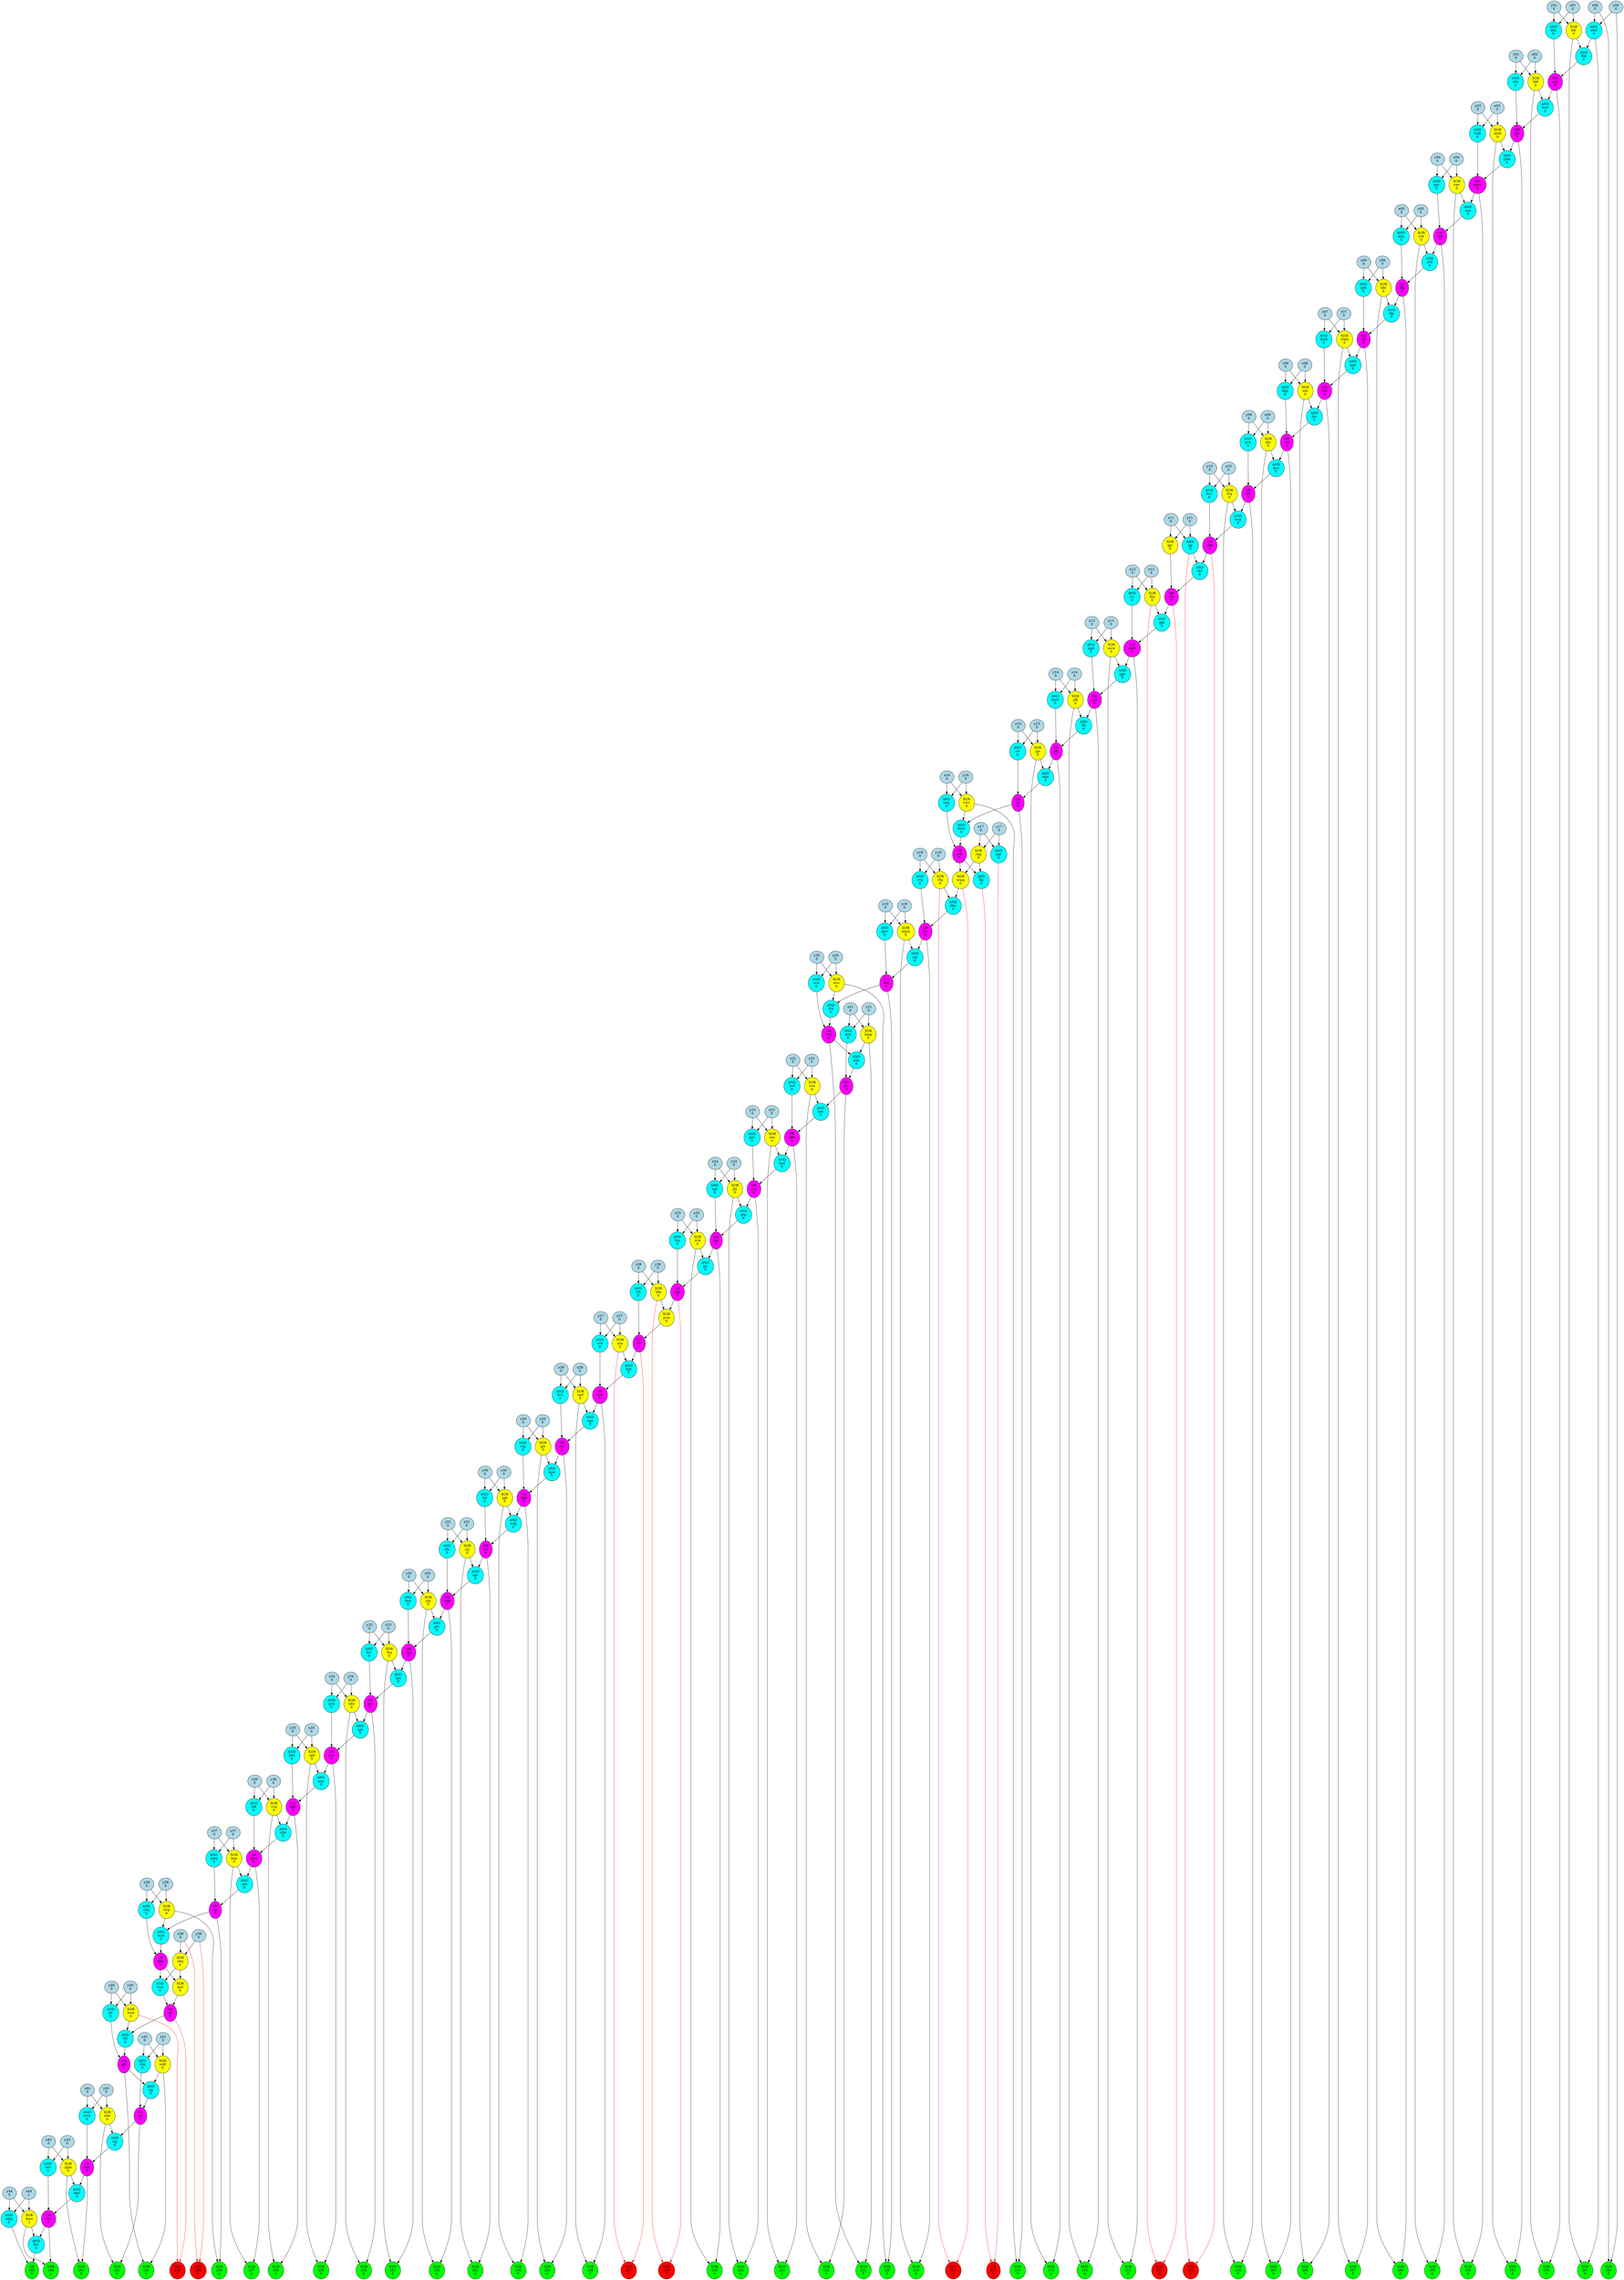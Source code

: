 digraph {
y12 [label = "y12\n0", style = "filled", fillcolor = "lightblue"];
x42 [label = "x42\n0", style = "filled", fillcolor = "lightblue"];
x43 [label = "x43\n0", style = "filled", fillcolor = "lightblue"];
y18 [label = "y18\n0", style = "filled", fillcolor = "lightblue"];
y38 [label = "y38\n0", style = "filled", fillcolor = "lightblue"];
x33 [label = "x33\n0", style = "filled", fillcolor = "lightblue"];
x44 [label = "x44\n1", style = "filled", fillcolor = "lightblue"];
y14 [label = "y14\n0", style = "filled", fillcolor = "lightblue"];
y40 [label = "y40\n0", style = "filled", fillcolor = "lightblue"];
x38 [label = "x38\n0", style = "filled", fillcolor = "lightblue"];
x05 [label = "x05\n0", style = "filled", fillcolor = "lightblue"];
x16 [label = "x16\n0", style = "filled", fillcolor = "lightblue"];
x12 [label = "x12\n0", style = "filled", fillcolor = "lightblue"];
x34 [label = "x34\n0", style = "filled", fillcolor = "lightblue"];
y43 [label = "y43\n0", style = "filled", fillcolor = "lightblue"];
x23 [label = "x23\n0", style = "filled", fillcolor = "lightblue"];
y09 [label = "y09\n0", style = "filled", fillcolor = "lightblue"];
x04 [label = "x04\n0", style = "filled", fillcolor = "lightblue"];
x26 [label = "x26\n0", style = "filled", fillcolor = "lightblue"];
x19 [label = "x19\n0", style = "filled", fillcolor = "lightblue"];
x29 [label = "x29\n0", style = "filled", fillcolor = "lightblue"];
x09 [label = "x09\n0", style = "filled", fillcolor = "lightblue"];
x31 [label = "x31\n0", style = "filled", fillcolor = "lightblue"];
x25 [label = "x25\n0", style = "filled", fillcolor = "lightblue"];
y17 [label = "y17\n0", style = "filled", fillcolor = "lightblue"];
y20 [label = "y20\n0", style = "filled", fillcolor = "lightblue"];
x20 [label = "x20\n0", style = "filled", fillcolor = "lightblue"];
y05 [label = "y05\n0", style = "filled", fillcolor = "lightblue"];
x22 [label = "x22\n0", style = "filled", fillcolor = "lightblue"];
y22 [label = "y22\n0", style = "filled", fillcolor = "lightblue"];
x02 [label = "x02\n0", style = "filled", fillcolor = "lightblue"];
x00 [label = "x00\n0", style = "filled", fillcolor = "lightblue"];
x11 [label = "x11\n0", style = "filled", fillcolor = "lightblue"];
x35 [label = "x35\n0", style = "filled", fillcolor = "lightblue"];
y08 [label = "y08\n0", style = "filled", fillcolor = "lightblue"];
y06 [label = "y06\n0", style = "filled", fillcolor = "lightblue"];
y13 [label = "y13\n0", style = "filled", fillcolor = "lightblue"];
y01 [label = "y01\n0", style = "filled", fillcolor = "lightblue"];
y15 [label = "y15\n0", style = "filled", fillcolor = "lightblue"];
y07 [label = "y07\n0", style = "filled", fillcolor = "lightblue"];
y19 [label = "y19\n0", style = "filled", fillcolor = "lightblue"];
y25 [label = "y25\n0", style = "filled", fillcolor = "lightblue"];
x27 [label = "x27\n0", style = "filled", fillcolor = "lightblue"];
y10 [label = "y10\n0", style = "filled", fillcolor = "lightblue"];
x21 [label = "x21\n0", style = "filled", fillcolor = "lightblue"];
x17 [label = "x17\n0", style = "filled", fillcolor = "lightblue"];
x14 [label = "x14\n0", style = "filled", fillcolor = "lightblue"];
x08 [label = "x08\n0", style = "filled", fillcolor = "lightblue"];
x37 [label = "x37\n0", style = "filled", fillcolor = "lightblue"];
y42 [label = "y42\n0", style = "filled", fillcolor = "lightblue"];
y35 [label = "y35\n0", style = "filled", fillcolor = "lightblue"];
x15 [label = "x15\n0", style = "filled", fillcolor = "lightblue"];
x30 [label = "x30\n0", style = "filled", fillcolor = "lightblue"];
y00 [label = "y00\n0", style = "filled", fillcolor = "lightblue"];
y23 [label = "y23\n0", style = "filled", fillcolor = "lightblue"];
x07 [label = "x07\n0", style = "filled", fillcolor = "lightblue"];
x28 [label = "x28\n0", style = "filled", fillcolor = "lightblue"];
y21 [label = "y21\n0", style = "filled", fillcolor = "lightblue"];
y24 [label = "y24\n0", style = "filled", fillcolor = "lightblue"];
x01 [label = "x01\n0", style = "filled", fillcolor = "lightblue"];
y04 [label = "y04\n0", style = "filled", fillcolor = "lightblue"];
y33 [label = "y33\n0", style = "filled", fillcolor = "lightblue"];
x10 [label = "x10\n0", style = "filled", fillcolor = "lightblue"];
y16 [label = "y16\n0", style = "filled", fillcolor = "lightblue"];
y30 [label = "y30\n0", style = "filled", fillcolor = "lightblue"];
x39 [label = "x39\n0", style = "filled", fillcolor = "lightblue"];
y36 [label = "y36\n0", style = "filled", fillcolor = "lightblue"];
y31 [label = "y31\n0", style = "filled", fillcolor = "lightblue"];
x24 [label = "x24\n0", style = "filled", fillcolor = "lightblue"];
y41 [label = "y41\n0", style = "filled", fillcolor = "lightblue"];
x40 [label = "x40\n0", style = "filled", fillcolor = "lightblue"];
y44 [label = "y44\n0", style = "filled", fillcolor = "lightblue"];
y26 [label = "y26\n0", style = "filled", fillcolor = "lightblue"];
x32 [label = "x32\n0", style = "filled", fillcolor = "lightblue"];
y32 [label = "y32\n0", style = "filled", fillcolor = "lightblue"];
y02 [label = "y02\n0", style = "filled", fillcolor = "lightblue"];
y29 [label = "y29\n0", style = "filled", fillcolor = "lightblue"];
x36 [label = "x36\n0", style = "filled", fillcolor = "lightblue"];
x06 [label = "x06\n0", style = "filled", fillcolor = "lightblue"];
y03 [label = "y03\n0", style = "filled", fillcolor = "lightblue"];
y34 [label = "y34\n0", style = "filled", fillcolor = "lightblue"];
x18 [label = "x18\n0", style = "filled", fillcolor = "lightblue"];
y27 [label = "y27\n0", style = "filled", fillcolor = "lightblue"];
x03 [label = "x03\n0", style = "filled", fillcolor = "lightblue"];
x41 [label = "x41\n0", style = "filled", fillcolor = "lightblue"];
y11 [label = "y11\n0", style = "filled", fillcolor = "lightblue"];
y28 [label = "y28\n0", style = "filled", fillcolor = "lightblue"];
x13 [label = "x13\n0", style = "filled", fillcolor = "lightblue"];
y37 [label = "y37\n0", style = "filled", fillcolor = "lightblue"];
y39 [label = "y39\n0", style = "filled", fillcolor = "lightblue"];
z09 [label = "XOR\nz09\n0", style = "filled", fillcolor = "green"];
{rhc, qhr} -> z09 [color="black"];
cwr [label = "XOR\ncwr\n0", style = "filled", fillcolor = "yellow"];
{y04, x04} -> cwr [color="black"];
mrw [label = "XOR\nmrw\n0", style = "filled", fillcolor = "yellow"];
{y13, x13} -> mrw [color="black"];
gnv [label = "AND\ngnv\n0", style = "filled", fillcolor = "cyan"];
{x23, y23} -> gnv [color="black"];
khp [label = "AND\nkhp\n0", style = "filled", fillcolor = "cyan"];
{y08, x08} -> khp [color="black"];
nmb [label = "XOR\nnmb\n0", style = "filled", fillcolor = "yellow"];
{y03, x03} -> nmb [color="black"];
qsb [label = "XOR\nqsb\n0", style = "filled", fillcolor = "yellow"];
{sbq, hkg} -> qsb [color="black"];
dnj [label = "XOR\ndnj\n0", style = "filled", fillcolor = "yellow"];
{y12, x12} -> dnj [color="black"];
pgd [label = "AND\npgd\n0", style = "filled", fillcolor = "cyan"];
{y13, x13} -> pgd [color="black"];
z38 [label = "XOR\nz38\n0", style = "filled", fillcolor = "green"];
{cwp, rjs} -> z38 [color="black"];
jhv [label = "AND\njhv\n0", style = "filled", fillcolor = "cyan"];
{fmv, sdc} -> jhv [color="black"];
gfc [label = "OR\ngfc\n0", style = "filled", fillcolor = "magenta"];
{jfc, fct} -> gfc [color="black"];
nsf [label = "OR\nnsf\n0", style = "filled", fillcolor = "magenta"];
{rcr, wkv} -> nsf [color="black"];
mmk [label = "OR\nmmk\n0", style = "filled", fillcolor = "magenta"];
{rvj, pjk} -> mmk [color="black"];
rjs [label = "OR\nrjs\n0", style = "filled", fillcolor = "magenta"];
{spn, mbq} -> rjs [color="black"];
z29 [label = "XOR\nz29\n0", style = "filled", fillcolor = "green"];
{swr, pjv} -> z29 [color="black"];
pvh [label = "OR\npvh\n0", style = "filled", fillcolor = "magenta"];
{dmw, twg} -> pvh [color="black"];
qnk [label = "AND\nqnk\n0", style = "filled", fillcolor = "cyan"];
{scb, wkm} -> qnk [color="black"];
jgs [label = "XOR\njgs\n0", style = "filled", fillcolor = "yellow"];
{y15, x15} -> jgs [color="black"];
cdq [label = "AND\ncdq\n0", style = "filled", fillcolor = "cyan"];
{x38, y38} -> cdq [color="black"];
bgv [label = "OR\nbgv\n0", style = "filled", fillcolor = "magenta"];
{bkk, gnp} -> bgv [color="black"];
fmk [label = "AND\nfmk\n0", style = "filled", fillcolor = "cyan"];
{x32, y32} -> fmk [color="black"];
sbq [label = "XOR\nsbq\n0", style = "filled", fillcolor = "yellow"];
{y39, x39} -> sbq [color="black"];
qgn [label = "AND\nqgn\n0", style = "filled", fillcolor = "cyan"];
{mmk, mrw} -> qgn [color="black"];
fsw [label = "AND\nfsw\n0", style = "filled", fillcolor = "cyan"];
{y10, x10} -> fsw [color="black"];
qhw [label = "AND\nqhw\n0", style = "filled", fillcolor = "cyan"];
{y19, x19} -> qhw [color="black"];
vcw [label = "AND\nvcw\n0", style = "filled", fillcolor = "cyan"];
{x27, y27} -> vcw [color="black"];
pjr [label = "AND\npjr\n0", style = "filled", fillcolor = "cyan"];
{knj, nvk} -> pjr [color="black"];
ckj [label = "AND\nckj\n0", style = "filled", fillcolor = "cyan"];
{gfc, wdd} -> ckj [color="black"];
mpm [label = "XOR\nmpm\n0", style = "filled", fillcolor = "yellow"];
{x19, y19} -> mpm [color="black"];
hht [label = "XOR\nhht\n0", style = "filled", fillcolor = "yellow"];
{x06, y06} -> hht [color="black"];
wkt [label = "XOR\nwkt\n0", style = "filled", fillcolor = "yellow"];
{y42, x42} -> wkt [color="black"];
pjk [label = "AND\npjk\n0", style = "filled", fillcolor = "cyan"];
{sfm, dnj} -> pjk [color="black"];
vrw [label = "XOR\nvrw\n0", style = "filled", fillcolor = "yellow"];
{x22, y22} -> vrw [color="black"];
vfq [label = "XOR\nvfq\n0", style = "filled", fillcolor = "yellow"];
{x18, y18} -> vfq [color="black"];
cqc [label = "AND\ncqc\n0", style = "filled", fillcolor = "cyan"];
{vcv, mpm} -> cqc [color="black"];
fvh [label = "AND\nfvh\n0", style = "filled", fillcolor = "cyan"];
{drq, wrs} -> fvh [color="black"];
rbk [label = "AND\nrbk\n0", style = "filled", fillcolor = "cyan"];
{y41, x41} -> rbk [color="black"];
pbm [label = "OR\npbm\n0", style = "filled", fillcolor = "magenta"];
{nfm, rbf} -> pbm [color="black"];
z06 [label = "XOR\nz06\n0", style = "filled", fillcolor = "green"];
{hht, bfg} -> z06 [color="black"];
ptj [label = "OR\nptj\n0", style = "filled", fillcolor = "magenta"];
{kmw, ffb} -> ptj [color="black"];
qvr [label = "AND\nqvr\n0", style = "filled", fillcolor = "cyan"];
{x04, y04} -> qvr [color="black"];
wvw [label = "AND\nwvw\n0", style = "filled", fillcolor = "cyan"];
{y42, x42} -> wvw [color="black"];
dqg [label = "OR\ndqg\n0", style = "filled", fillcolor = "magenta"];
{fmk, grc} -> dqg [color="black"];
grc [label = "AND\ngrc\n0", style = "filled", fillcolor = "cyan"];
{ncd, jrp} -> grc [color="black"];
sqj [label = "AND\nsqj\n0", style = "filled", fillcolor = "cyan"];
{wkt, ntc} -> sqj [color="black"];
wmp [label = "XOR\nwmp\n0", style = "filled", fillcolor = "yellow"];
{rqq, pvh} -> wmp [color="black"];
gdw [label = "OR\ngdw\n0", style = "filled", fillcolor = "magenta"];
{hsd, bdv} -> gdw [color="black"];
ntc [label = "OR\nntc\n0", style = "filled", fillcolor = "magenta"];
{ckj, rbk} -> ntc [color="black"];
bdv [label = "AND\nbdv\n0", style = "filled", fillcolor = "cyan"];
{gss, vrw} -> bdv [color="black"];
bnt [label = "AND\nbnt\n0", style = "filled", fillcolor = "cyan"];
{ctm, dmn} -> bnt [color="black"];
sfw [label = "AND\nsfw\n0", style = "filled", fillcolor = "cyan"];
{y02, x02} -> sfw [color="black"];
ncd [label = "OR\nncd\n0", style = "filled", fillcolor = "magenta"];
{rfn, sgs} -> ncd [color="black"];
spr [label = "AND\nspr\n0", style = "filled", fillcolor = "cyan"];
{ptb, nhv} -> spr [color="black"];
z28 [label = "XOR\nz28\n0", style = "filled", fillcolor = "green"];
{cpd, hvw} -> z28 [color="black"];
z12 [label = "XOR\nz12\n0", style = "filled", fillcolor = "red"];
{dnj, sfm} -> z12 [color="red"];
knj [label = "OR\nknj\n0", style = "filled", fillcolor = "magenta"];
{ngs, ptp} -> knj [color="black"];
tnh [label = "OR\ntnh\n0", style = "filled", fillcolor = "magenta"];
{sqj, wvw} -> tnh [color="black"];
kvv [label = "AND\nkvv\n0", style = "filled", fillcolor = "cyan"];
{y28, x28} -> kvv [color="black"];
fvg [label = "XOR\nfvg\n0", style = "filled", fillcolor = "yellow"];
{x10, y10} -> fvg [color="black"];
wsw [label = "XOR\nwsw\n0", style = "filled", fillcolor = "yellow"];
{y40, x40} -> wsw [color="black"];
z26 [label = "AND\nz26\n0", style = "filled", fillcolor = "red"];
{kfq, qgs} -> z26 [color="red"];
dmn [label = "XOR\ndmn\n1", style = "filled", fillcolor = "yellow"];
{y44, x44} -> dmn [color="black"];
wqk [label = "AND\nwqk\n0", style = "filled", fillcolor = "cyan"];
{x03, y03} -> wqk [color="black"];
knp [label = "XOR\nknp\n0", style = "filled", fillcolor = "yellow"];
{x37, y37} -> knp [color="black"];
fvp [label = "AND\nfvp\n0", style = "filled", fillcolor = "cyan"];
{y25, x25} -> fvp [color="black"];
chr [label = "OR\nchr\n0", style = "filled", fillcolor = "magenta"];
{qsb, vsm} -> chr [color="black"];
nfm [label = "AND\nnfm\n0", style = "filled", fillcolor = "cyan"];
{vcq, bgv} -> nfm [color="black"];
bjd [label = "AND\nbjd\n0", style = "filled", fillcolor = "cyan"];
{vfs, nrn} -> bjd [color="black"];
hwt [label = "AND\nhwt\n0", style = "filled", fillcolor = "cyan"];
{bfd, mrk} -> hwt [color="black"];
gnp [label = "AND\ngnp\n0", style = "filled", fillcolor = "cyan"];
{cpb, wnv} -> gnp [color="black"];
jdm [label = "OR\njdm\n0", style = "filled", fillcolor = "magenta"];
{bng, fsw} -> jdm [color="black"];
cqn [label = "AND\ncqn\n0", style = "filled", fillcolor = "cyan"];
{cwr, www} -> cqn [color="black"];
svn [label = "AND\nsvn\n0", style = "filled", fillcolor = "cyan"];
{y20, x20} -> svn [color="black"];
dgk [label = "OR\ndgk\n0", style = "filled", fillcolor = "magenta"];
{crg, kpw} -> dgk [color="black"];
jgk [label = "XOR\njgk\n0", style = "filled", fillcolor = "yellow"];
{y30, x30} -> jgk [color="black"];
z34 [label = "XOR\nz34\n0", style = "filled", fillcolor = "green"];
{nhv, ptb} -> z34 [color="black"];
z33 [label = "XOR\nz33\n0", style = "filled", fillcolor = "green"];
{dqg, fsq} -> z33 [color="black"];
hsd [label = "AND\nhsd\n0", style = "filled", fillcolor = "cyan"];
{x22, y22} -> hsd [color="black"];
htv [label = "OR\nhtv\n0", style = "filled", fillcolor = "magenta"];
{fnf, mfg} -> htv [color="black"];
z10 [label = "XOR\nz10\n0", style = "filled", fillcolor = "green"];
{fvg, trw} -> z10 [color="black"];
kpw [label = "AND\nkpw\n0", style = "filled", fillcolor = "cyan"];
{swr, pjv} -> kpw [color="black"];
ngs [label = "AND\nngs\n0", style = "filled", fillcolor = "cyan"];
{x24, y24} -> ngs [color="black"];
pqv [label = "AND\npqv\n0", style = "filled", fillcolor = "cyan"];
{y17, x17} -> pqv [color="black"];
ptb [label = "OR\nptb\n0", style = "filled", fillcolor = "magenta"];
{hrv, cps} -> ptb [color="black"];
mrk [label = "OR\nmrk\n0", style = "filled", fillcolor = "magenta"];
{ktq, fhk} -> mrk [color="black"];
hkg [label = "OR\nhkg\n0", style = "filled", fillcolor = "magenta"];
{mcb, cdq} -> hkg [color="black"];
rcr [label = "AND\nrcr\n0", style = "filled", fillcolor = "cyan"];
{x15, y15} -> rcr [color="black"];
z14 [label = "XOR\nz14\n0", style = "filled", fillcolor = "green"];
{gvp, jdk} -> z14 [color="black"];
z18 [label = "XOR\nz18\n0", style = "filled", fillcolor = "red"];
{vfq, wmp} -> z18 [color="red"];
hmg [label = "XOR\nhmg\n0", style = "filled", fillcolor = "yellow"];
{y21, x21} -> hmg [color="black"];
fmv [label = "OR\nfmv\n0", style = "filled", fillcolor = "magenta"];
{qnk, mbb} -> fmv [color="black"];
vcv [label = "OR\nvcv\n0", style = "filled", fillcolor = "magenta"];
{dbn, vvq} -> vcv [color="black"];
gdm [label = "AND\ngdm\n0", style = "filled", fillcolor = "cyan"];
{nmb, qkc} -> gdm [color="black"];
dmw [label = "AND\ndmw\n0", style = "filled", fillcolor = "cyan"];
{nsf, vwv} -> dmw [color="black"];
hrv [label = "AND\nhrv\n0", style = "filled", fillcolor = "cyan"];
{y33, x33} -> hrv [color="black"];
rqq [label = "XOR\nrqq\n0", style = "filled", fillcolor = "yellow"];
{y17, x17} -> rqq [color="black"];
z32 [label = "XOR\nz32\n0", style = "filled", fillcolor = "green"];
{ncd, jrp} -> z32 [color="black"];
hvw [label = "OR\nhvw\n0", style = "filled", fillcolor = "magenta"];
{bjd, vcw} -> hvw [color="black"];
vwv [label = "XOR\nvwv\n0", style = "filled", fillcolor = "yellow"];
{x16, y16} -> vwv [color="black"];
qkc [label = "OR\nqkc\n0", style = "filled", fillcolor = "magenta"];
{sfw, hwt} -> qkc [color="black"];
wdd [label = "XOR\nwdd\n0", style = "filled", fillcolor = "yellow"];
{y41, x41} -> wdd [color="black"];
z41 [label = "XOR\nz41\n0", style = "filled", fillcolor = "green"];
{gfc, wdd} -> z41 [color="black"];
z42 [label = "XOR\nz42\n0", style = "filled", fillcolor = "green"];
{wkt, ntc} -> z42 [color="black"];
z07 [label = "XOR\nz07\n0", style = "filled", fillcolor = "green"];
{scb, wkm} -> z07 [color="black"];
z30 [label = "XOR\nz30\n0", style = "filled", fillcolor = "green"];
{dgk, jgk} -> z30 [color="black"];
sck [label = "XOR\nsck\n0", style = "filled", fillcolor = "yellow"];
{x05, y05} -> sck [color="black"];
dmf [label = "AND\ndmf\n0", style = "filled", fillcolor = "cyan"];
{ggm, tnh} -> dmf [color="black"];
nrj [label = "XOR\nnrj\n0", style = "filled", fillcolor = "yellow"];
{x31, y31} -> nrj [color="black"];
vvq [label = "AND\nvvq\n0", style = "filled", fillcolor = "cyan"];
{x18, y18} -> vvq [color="black"];
scb [label = "OR\nscb\n0", style = "filled", fillcolor = "magenta"];
{tfp, qdd} -> scb [color="black"];
mbq [label = "AND\nmbq\n0", style = "filled", fillcolor = "cyan"];
{x37, y37} -> mbq [color="black"];
mcb [label = "AND\nmcb\n0", style = "filled", fillcolor = "cyan"];
{rjs, cwp} -> mcb [color="black"];
wkv [label = "AND\nwkv\n0", style = "filled", fillcolor = "cyan"];
{ptj, jgs} -> wkv [color="black"];
mhg [label = "AND\nmhg\n0", style = "filled", fillcolor = "cyan"];
{y44, x44} -> mhg [color="black"];
sdc [label = "XOR\nsdc\n0", style = "filled", fillcolor = "yellow"];
{y08, x08} -> sdc [color="black"];
ffg [label = "AND\nffg\n0", style = "filled", fillcolor = "cyan"];
{pvh, rqq} -> ffg [color="black"];
wtc [label = "XOR\nwtc\n0", style = "filled", fillcolor = "yellow"];
{y23, x23} -> wtc [color="black"];
gss [label = "OR\ngss\n0", style = "filled", fillcolor = "magenta"];
{pmj, mnt} -> gss [color="black"];
z45 [label = "OR\nz45\n0", style = "filled", fillcolor = "green"];
{bnt, mhg} -> z45 [color="black"];
z40 [label = "XOR\nz40\n0", style = "filled", fillcolor = "red"];
{chr, wsw} -> z40 [color="red"];
mjd [label = "AND\nmjd\n0", style = "filled", fillcolor = "cyan"];
{wtc, gdw} -> mjd [color="black"];
gvp [label = "OR\ngvp\n0", style = "filled", fillcolor = "magenta"];
{pgd, qgn} -> gvp [color="black"];
z11 [label = "XOR\nz11\n0", style = "filled", fillcolor = "red"];
{qjj, jdm} -> z11 [color="red"];
z16 [label = "XOR\nz16\n0", style = "filled", fillcolor = "green"];
{nsf, vwv} -> z16 [color="black"];
jhj [label = "XOR\njhj\n0", style = "filled", fillcolor = "yellow"];
{y24, x24} -> jhj [color="black"];
vcq [label = "XOR\nvcq\n0", style = "filled", fillcolor = "yellow"];
{x36, y36} -> vcq [color="black"];
bfg [label = "OR\nbfg\n0", style = "filled", fillcolor = "magenta"];
{mbj, jwf} -> bfg [color="black"];
drq [label = "OR\ndrq\n0", style = "filled", fillcolor = "magenta"];
{cqc, qhw} -> drq [color="black"];
z20 [label = "XOR\nz20\n0", style = "filled", fillcolor = "green"];
{wrs, drq} -> z20 [color="black"];
vws [label = "OR\nvws\n0", style = "filled", fillcolor = "magenta"];
{fvh, svn} -> vws [color="black"];
z08 [label = "XOR\nz08\n0", style = "filled", fillcolor = "green"];
{sdc, fmv} -> z08 [color="black"];
qwj [label = "AND\nqwj\n0", style = "filled", fillcolor = "cyan"];
{rhc, qhr} -> qwj [color="black"];
mbb [label = "AND\nmbb\n0", style = "filled", fillcolor = "cyan"];
{x07, y07} -> mbb [color="black"];
rhc [label = "OR\nrhc\n0", style = "filled", fillcolor = "magenta"];
{khp, jhv} -> rhc [color="black"];
ktq [label = "AND\nktq\n0", style = "filled", fillcolor = "cyan"];
{x01, y01} -> ktq [color="black"];
z00 [label = "XOR\nz00\n0", style = "filled", fillcolor = "green"];
{y00, x00} -> z00 [color="black"];
ckv [label = "AND\nckv\n0", style = "filled", fillcolor = "cyan"];
{qjj, jdm} -> ckv [color="black"];
z22 [label = "XOR\nz22\n0", style = "filled", fillcolor = "green"];
{gss, vrw} -> z22 [color="black"];
pmj [label = "AND\npmj\n0", style = "filled", fillcolor = "cyan"];
{vws, hmg} -> pmj [color="black"];
mbj [label = "AND\nmbj\n0", style = "filled", fillcolor = "cyan"];
{x05, y05} -> mbj [color="black"];
z01 [label = "XOR\nz01\n0", style = "filled", fillcolor = "green"];
{hfr, wbd} -> z01 [color="black"];
nvk [label = "XOR\nnvk\n0", style = "filled", fillcolor = "yellow"];
{x25, y25} -> nvk [color="black"];
z02 [label = "XOR\nz02\n0", style = "filled", fillcolor = "green"];
{bfd, mrk} -> z02 [color="black"];
jwf [label = "AND\njwf\n0", style = "filled", fillcolor = "cyan"];
{sck, hrk} -> jwf [color="black"];
crg [label = "AND\ncrg\n0", style = "filled", fillcolor = "cyan"];
{x29, y29} -> crg [color="black"];
z03 [label = "XOR\nz03\n0", style = "filled", fillcolor = "green"];
{qkc, nmb} -> z03 [color="black"];
trw [label = "OR\ntrw\n0", style = "filled", fillcolor = "magenta"];
{qwj, csw} -> trw [color="black"];
z23 [label = "XOR\nz23\n0", style = "filled", fillcolor = "green"];
{gdw, wtc} -> z23 [color="black"];
fnf [label = "AND\nfnf\n0", style = "filled", fillcolor = "cyan"];
{x30, y30} -> fnf [color="black"];
nrn [label = "XOR\nnrn\n0", style = "filled", fillcolor = "yellow"];
{y27, x27} -> nrn [color="black"];
dbn [label = "AND\ndbn\n0", style = "filled", fillcolor = "cyan"];
{vfq, wmp} -> dbn [color="black"];
z15 [label = "XOR\nz15\n0", style = "filled", fillcolor = "green"];
{jgs, ptj} -> z15 [color="black"];
cwp [label = "XOR\ncwp\n0", style = "filled", fillcolor = "yellow"];
{y38, x38} -> cwp [color="black"];
bfd [label = "XOR\nbfd\n0", style = "filled", fillcolor = "yellow"];
{x02, y02} -> bfd [color="black"];
z24 [label = "XOR\nz24\n0", style = "filled", fillcolor = "green"];
{jhj, psq} -> z24 [color="black"];
qjj [label = "AND\nqjj\n0", style = "filled", fillcolor = "cyan"];
{y11, x11} -> qjj [color="black"];
pjv [label = "XOR\npjv\n0", style = "filled", fillcolor = "yellow"];
{x29, y29} -> pjv [color="black"];
twg [label = "AND\ntwg\n0", style = "filled", fillcolor = "cyan"];
{y16, x16} -> twg [color="black"];
ptp [label = "AND\nptp\n0", style = "filled", fillcolor = "cyan"];
{jhj, psq} -> ptp [color="black"];
kmw [label = "AND\nkmw\n0", style = "filled", fillcolor = "cyan"];
{y14, x14} -> kmw [color="black"];
jrp [label = "XOR\njrp\n0", style = "filled", fillcolor = "yellow"];
{x32, y32} -> jrp [color="black"];
hrk [label = "OR\nhrk\n0", style = "filled", fillcolor = "magenta"];
{cqn, qvr} -> hrk [color="black"];
z36 [label = "XOR\nz36\n0", style = "filled", fillcolor = "green"];
{bgv, vcq} -> z36 [color="black"];
z27 [label = "XOR\nz27\n0", style = "filled", fillcolor = "red"];
{nrn, vfs} -> z27 [color="red"];
vsm [label = "AND\nvsm\n0", style = "filled", fillcolor = "cyan"];
{sbq, hkg} -> vsm [color="black"];
qgs [label = "OR\nqgs\n0", style = "filled", fillcolor = "magenta"];
{fvp, pjr} -> qgs [color="black"];
vfs [label = "OR\nvfs\n0", style = "filled", fillcolor = "magenta"];
{vfk, gvm} -> vfs [color="black"];
ggm [label = "XOR\nggm\n0", style = "filled", fillcolor = "yellow"];
{y43, x43} -> ggm [color="black"];
rfn [label = "AND\nrfn\n0", style = "filled", fillcolor = "cyan"];
{y31, x31} -> rfn [color="black"];
z37 [label = "XOR\nz37\n0", style = "filled", fillcolor = "green"];
{knp, pbm} -> z37 [color="black"];
rvj [label = "AND\nrvj\n0", style = "filled", fillcolor = "cyan"];
{y12, x12} -> rvj [color="black"];
mfg [label = "AND\nmfg\n0", style = "filled", fillcolor = "cyan"];
{dgk, jgk} -> mfg [color="black"];
hfr [label = "XOR\nhfr\n0", style = "filled", fillcolor = "yellow"];
{y01, x01} -> hfr [color="black"];
z43 [label = "XOR\nz43\n0", style = "filled", fillcolor = "green"];
{tnh, ggm} -> z43 [color="black"];
fsq [label = "XOR\nfsq\n0", style = "filled", fillcolor = "yellow"];
{x33, y33} -> fsq [color="black"];
mnt [label = "AND\nmnt\n0", style = "filled", fillcolor = "cyan"];
{x21, y21} -> mnt [color="black"];
gvm [label = "XOR\ngvm\n0", style = "filled", fillcolor = "yellow"];
{kfq, qgs} -> gvm [color="black"];
sgs [label = "AND\nsgs\n0", style = "filled", fillcolor = "cyan"];
{htv, nrj} -> sgs [color="black"];
z25 [label = "XOR\nz25\n0", style = "filled", fillcolor = "green"];
{knj, nvk} -> z25 [color="black"];
sfm [label = "OR\nsfm\n0", style = "filled", fillcolor = "magenta"];
{ckv, gjc} -> sfm [color="black"];
wbd [label = "AND\nwbd\n0", style = "filled", fillcolor = "cyan"];
{y00, x00} -> wbd [color="black"];
csw [label = "AND\ncsw\n0", style = "filled", fillcolor = "cyan"];
{x09, y09} -> csw [color="black"];
ngp [label = "AND\nngp\n0", style = "filled", fillcolor = "cyan"];
{hvw, cpd} -> ngp [color="black"];
jdk [label = "XOR\njdk\n0", style = "filled", fillcolor = "yellow"];
{x14, y14} -> jdk [color="black"];
z19 [label = "XOR\nz19\n0", style = "filled", fillcolor = "green"];
{mpm, vcv} -> z19 [color="black"];
cps [label = "AND\ncps\n0", style = "filled", fillcolor = "cyan"];
{fsq, dqg} -> cps [color="black"];
z39 [label = "AND\nz39\n0", style = "filled", fillcolor = "red"];
{x39, y39} -> z39 [color="red"];
cpb [label = "XOR\ncpb\n0", style = "filled", fillcolor = "yellow"];
{y35, x35} -> cpb [color="black"];
spn [label = "AND\nspn\n0", style = "filled", fillcolor = "cyan"];
{knp, pbm} -> spn [color="black"];
bng [label = "AND\nbng\n0", style = "filled", fillcolor = "cyan"];
{trw, fvg} -> bng [color="black"];
fhk [label = "AND\nfhk\n0", style = "filled", fillcolor = "cyan"];
{wbd, hfr} -> fhk [color="black"];
nhv [label = "XOR\nnhv\n0", style = "filled", fillcolor = "yellow"];
{y34, x34} -> nhv [color="black"];
z13 [label = "XOR\nz13\n0", style = "filled", fillcolor = "green"];
{mrw, mmk} -> z13 [color="black"];
z21 [label = "XOR\nz21\n0", style = "filled", fillcolor = "green"];
{hmg, vws} -> z21 [color="black"];
cpd [label = "XOR\ncpd\n0", style = "filled", fillcolor = "yellow"];
{y28, x28} -> cpd [color="black"];
gjc [label = "XOR\ngjc\n0", style = "filled", fillcolor = "yellow"];
{x11, y11} -> gjc [color="black"];
ctm [label = "OR\nctm\n0", style = "filled", fillcolor = "magenta"];
{rwv, dmf} -> ctm [color="black"];
z17 [label = "OR\nz17\n0", style = "filled", fillcolor = "red"];
{pqv, ffg} -> z17 [color="red"];
z31 [label = "XOR\nz31\n0", style = "filled", fillcolor = "green"];
{nrj, htv} -> z31 [color="black"];
qdd [label = "AND\nqdd\n0", style = "filled", fillcolor = "cyan"];
{x06, y06} -> qdd [color="black"];
rbf [label = "AND\nrbf\n0", style = "filled", fillcolor = "cyan"];
{x36, y36} -> rbf [color="black"];
ffb [label = "AND\nffb\n0", style = "filled", fillcolor = "cyan"];
{jdk, gvp} -> ffb [color="black"];
z44 [label = "XOR\nz44\n1", style = "filled", fillcolor = "green"];
{ctm, dmn} -> z44 [color="black"];
wnv [label = "OR\nwnv\n0", style = "filled", fillcolor = "magenta"];
{spr, qcw} -> wnv [color="black"];
psq [label = "OR\npsq\n0", style = "filled", fillcolor = "magenta"];
{mjd, gnv} -> psq [color="black"];
bkk [label = "AND\nbkk\n0", style = "filled", fillcolor = "cyan"];
{y35, x35} -> bkk [color="black"];
fct [label = "AND\nfct\n0", style = "filled", fillcolor = "cyan"];
{chr, wsw} -> fct [color="black"];
tfp [label = "AND\ntfp\n0", style = "filled", fillcolor = "cyan"];
{hht, bfg} -> tfp [color="black"];
kfq [label = "XOR\nkfq\n0", style = "filled", fillcolor = "yellow"];
{y26, x26} -> kfq [color="black"];
wrs [label = "XOR\nwrs\n0", style = "filled", fillcolor = "yellow"];
{x20, y20} -> wrs [color="black"];
vfk [label = "AND\nvfk\n0", style = "filled", fillcolor = "cyan"];
{x26, y26} -> vfk [color="black"];
z35 [label = "XOR\nz35\n0", style = "filled", fillcolor = "green"];
{cpb, wnv} -> z35 [color="black"];
z04 [label = "XOR\nz04\n0", style = "filled", fillcolor = "green"];
{cwr, www} -> z04 [color="black"];
qcw [label = "AND\nqcw\n0", style = "filled", fillcolor = "cyan"];
{x34, y34} -> qcw [color="black"];
wkm [label = "XOR\nwkm\n0", style = "filled", fillcolor = "yellow"];
{y07, x07} -> wkm [color="black"];
swr [label = "OR\nswr\n0", style = "filled", fillcolor = "magenta"];
{ngp, kvv} -> swr [color="black"];
rwv [label = "AND\nrwv\n0", style = "filled", fillcolor = "cyan"];
{y43, x43} -> rwv [color="black"];
www [label = "OR\nwww\n0", style = "filled", fillcolor = "magenta"];
{gdm, wqk} -> www [color="black"];
z05 [label = "XOR\nz05\n0", style = "filled", fillcolor = "green"];
{sck, hrk} -> z05 [color="black"];
jfc [label = "AND\njfc\n0", style = "filled", fillcolor = "cyan"];
{y40, x40} -> jfc [color="black"];
qhr [label = "XOR\nqhr\n0", style = "filled", fillcolor = "yellow"];
{y09, x09} -> qhr [color="black"];
{ rank = same; z45 -> z44 -> z43 -> z42 -> z41 -> z40 -> z39 -> z38 -> z37 -> z36 -> z35 -> z34 -> z33 -> z32 -> z31 -> z30 -> z29 -> z28 -> z27 -> z26 -> z25 -> z24 -> z23 -> z22 -> z21 -> z20 -> z19 -> z18 -> z17 -> z16 -> z15 -> z14 -> z13 -> z12 -> z11 -> z10 -> z09 -> z08 -> z07 -> z06 -> z05 -> z04 -> z03 -> z02 -> z01 -> z00 [style=invis] }
}
